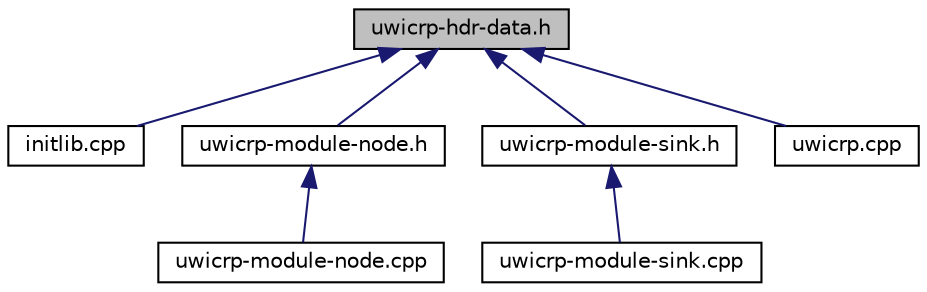 digraph "uwicrp-hdr-data.h"
{
 // LATEX_PDF_SIZE
  edge [fontname="Helvetica",fontsize="10",labelfontname="Helvetica",labelfontsize="10"];
  node [fontname="Helvetica",fontsize="10",shape=record];
  Node1 [label="uwicrp-hdr-data.h",height=0.2,width=0.4,color="black", fillcolor="grey75", style="filled", fontcolor="black",tooltip="Provides the Data Messages header description."];
  Node1 -> Node2 [dir="back",color="midnightblue",fontsize="10",style="solid",fontname="Helvetica"];
  Node2 [label="initlib.cpp",height=0.2,width=0.4,color="black", fillcolor="white", style="filled",URL="$network_2uwicrp_2initlib_8cpp.html",tooltip="Provides the initialization of uwicrp libraries."];
  Node1 -> Node3 [dir="back",color="midnightblue",fontsize="10",style="solid",fontname="Helvetica"];
  Node3 [label="uwicrp-module-node.h",height=0.2,width=0.4,color="black", fillcolor="white", style="filled",URL="$uwicrp-module-node_8h.html",tooltip="Provides a module for nodes that needs a simple and dynamic routing protocol."];
  Node3 -> Node4 [dir="back",color="midnightblue",fontsize="10",style="solid",fontname="Helvetica"];
  Node4 [label="uwicrp-module-node.cpp",height=0.2,width=0.4,color="black", fillcolor="white", style="filled",URL="$uwicrp-module-node_8cpp.html",tooltip="Implements UWIcrpNode."];
  Node1 -> Node5 [dir="back",color="midnightblue",fontsize="10",style="solid",fontname="Helvetica"];
  Node5 [label="uwicrp-module-sink.h",height=0.2,width=0.4,color="black", fillcolor="white", style="filled",URL="$uwicrp-module-sink_8h.html",tooltip="Provides a module for sinks that needs a simple and dynamic routing protocol."];
  Node5 -> Node6 [dir="back",color="midnightblue",fontsize="10",style="solid",fontname="Helvetica"];
  Node6 [label="uwicrp-module-sink.cpp",height=0.2,width=0.4,color="black", fillcolor="white", style="filled",URL="$uwicrp-module-sink_8cpp.html",tooltip="Implements UWIcrpSink."];
  Node1 -> Node7 [dir="back",color="midnightblue",fontsize="10",style="solid",fontname="Helvetica"];
  Node7 [label="uwicrp.cpp",height=0.2,width=0.4,color="black", fillcolor="white", style="filled",URL="$uwicrp_8cpp.html",tooltip="Packets' class implementation."];
}
